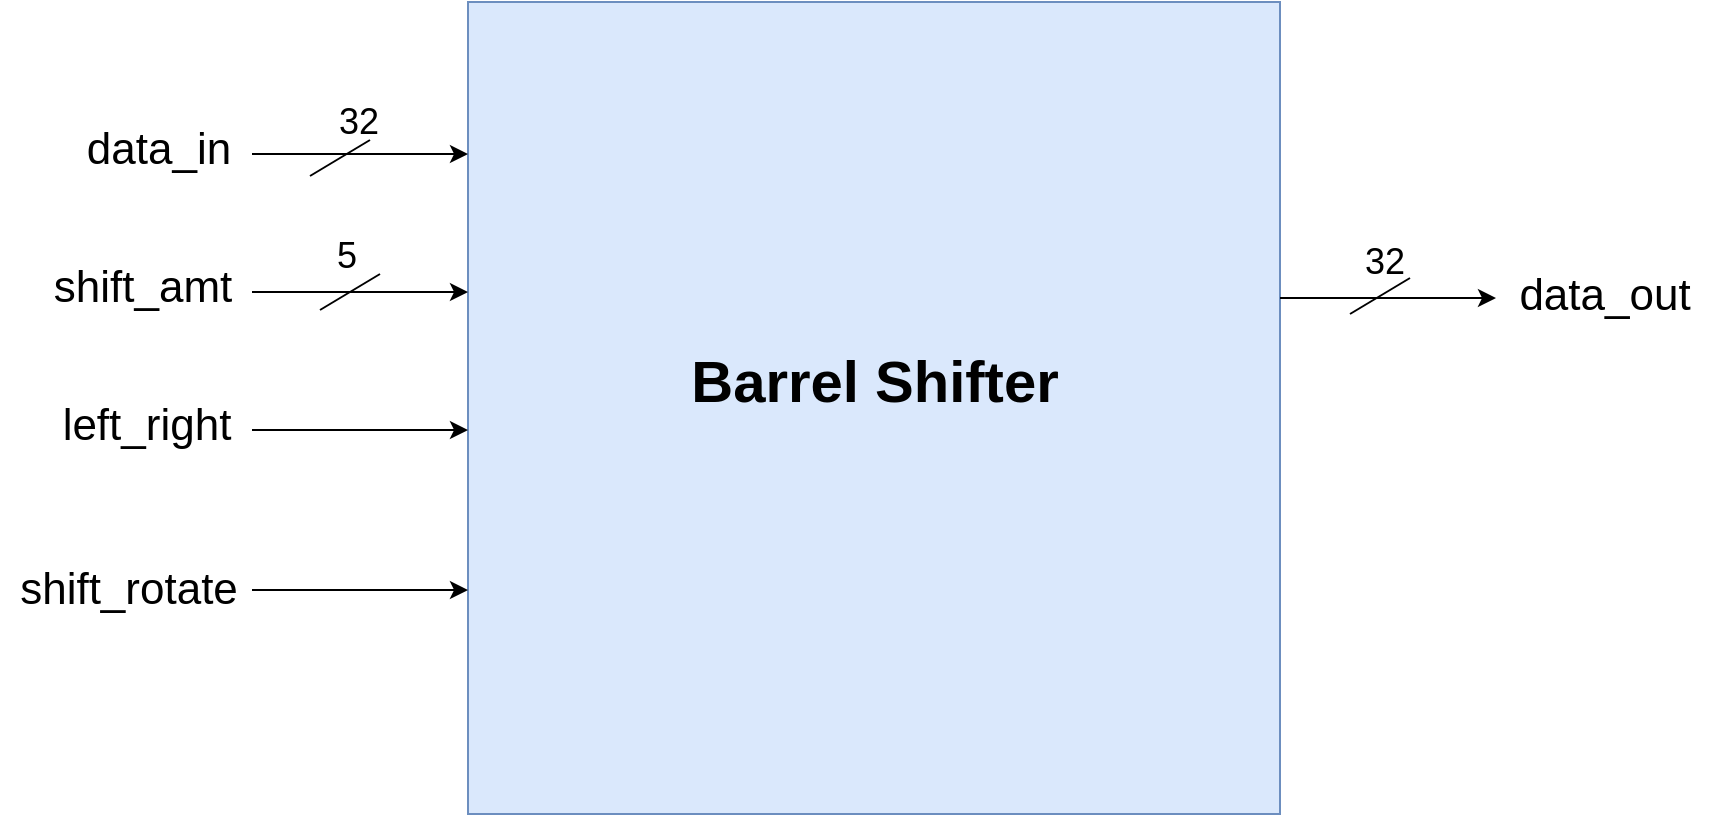 <mxfile version="26.0.15">
  <diagram name="Page-1" id="yWXa892mjVrpKRtvIbLN">
    <mxGraphModel dx="1764" dy="1242" grid="0" gridSize="10" guides="1" tooltips="1" connect="1" arrows="1" fold="1" page="1" pageScale="1" pageWidth="1700" pageHeight="1100" math="0" shadow="0">
      <root>
        <mxCell id="0" />
        <mxCell id="1" parent="0" />
        <mxCell id="lOypcsnCnZkWf9ElIBCr-1" value="" style="whiteSpace=wrap;html=1;aspect=fixed;fillColor=#dae8fc;strokeColor=#6c8ebf;" vertex="1" parent="1">
          <mxGeometry x="702" y="322" width="406" height="406" as="geometry" />
        </mxCell>
        <mxCell id="lOypcsnCnZkWf9ElIBCr-2" value="" style="endArrow=classic;html=1;rounded=0;" edge="1" parent="1">
          <mxGeometry width="50" height="50" relative="1" as="geometry">
            <mxPoint x="594" y="536" as="sourcePoint" />
            <mxPoint x="702" y="536" as="targetPoint" />
          </mxGeometry>
        </mxCell>
        <mxCell id="lOypcsnCnZkWf9ElIBCr-3" value="" style="endArrow=classic;html=1;rounded=0;" edge="1" parent="1">
          <mxGeometry width="50" height="50" relative="1" as="geometry">
            <mxPoint x="594" y="398" as="sourcePoint" />
            <mxPoint x="702" y="398" as="targetPoint" />
          </mxGeometry>
        </mxCell>
        <mxCell id="lOypcsnCnZkWf9ElIBCr-4" value="" style="endArrow=classic;html=1;rounded=0;" edge="1" parent="1">
          <mxGeometry width="50" height="50" relative="1" as="geometry">
            <mxPoint x="594" y="467" as="sourcePoint" />
            <mxPoint x="702" y="467" as="targetPoint" />
          </mxGeometry>
        </mxCell>
        <mxCell id="lOypcsnCnZkWf9ElIBCr-5" value="" style="endArrow=classic;html=1;rounded=0;" edge="1" parent="1">
          <mxGeometry width="50" height="50" relative="1" as="geometry">
            <mxPoint x="594" y="616" as="sourcePoint" />
            <mxPoint x="702" y="616" as="targetPoint" />
          </mxGeometry>
        </mxCell>
        <mxCell id="lOypcsnCnZkWf9ElIBCr-6" value="" style="endArrow=none;html=1;rounded=0;" edge="1" parent="1">
          <mxGeometry width="50" height="50" relative="1" as="geometry">
            <mxPoint x="623" y="409" as="sourcePoint" />
            <mxPoint x="653" y="391" as="targetPoint" />
          </mxGeometry>
        </mxCell>
        <mxCell id="lOypcsnCnZkWf9ElIBCr-7" value="" style="endArrow=none;html=1;rounded=0;" edge="1" parent="1">
          <mxGeometry width="50" height="50" relative="1" as="geometry">
            <mxPoint x="628" y="476" as="sourcePoint" />
            <mxPoint x="658" y="458" as="targetPoint" />
          </mxGeometry>
        </mxCell>
        <mxCell id="lOypcsnCnZkWf9ElIBCr-9" value="" style="endArrow=none;html=1;rounded=0;" edge="1" parent="1">
          <mxGeometry width="50" height="50" relative="1" as="geometry">
            <mxPoint x="1143" y="478" as="sourcePoint" />
            <mxPoint x="1173" y="460" as="targetPoint" />
          </mxGeometry>
        </mxCell>
        <mxCell id="lOypcsnCnZkWf9ElIBCr-10" value="" style="endArrow=classic;html=1;rounded=0;" edge="1" parent="1">
          <mxGeometry width="50" height="50" relative="1" as="geometry">
            <mxPoint x="1108" y="470" as="sourcePoint" />
            <mxPoint x="1216" y="470" as="targetPoint" />
          </mxGeometry>
        </mxCell>
        <mxCell id="lOypcsnCnZkWf9ElIBCr-11" value="&lt;font style=&quot;font-size: 22px;&quot;&gt;shift_amt&lt;/font&gt;" style="text;html=1;align=center;verticalAlign=middle;resizable=0;points=[];autosize=1;strokeColor=none;fillColor=none;" vertex="1" parent="1">
          <mxGeometry x="485" y="446" width="107" height="38" as="geometry" />
        </mxCell>
        <mxCell id="lOypcsnCnZkWf9ElIBCr-12" value="&lt;font style=&quot;font-size: 22px;&quot;&gt;data_in&lt;/font&gt;" style="text;html=1;align=center;verticalAlign=middle;resizable=0;points=[];autosize=1;strokeColor=none;fillColor=none;" vertex="1" parent="1">
          <mxGeometry x="502" y="377" width="90" height="38" as="geometry" />
        </mxCell>
        <mxCell id="lOypcsnCnZkWf9ElIBCr-13" value="&lt;font style=&quot;font-size: 22px;&quot;&gt;data_out&lt;/font&gt;" style="text;html=1;align=center;verticalAlign=middle;resizable=0;points=[];autosize=1;strokeColor=none;fillColor=none;" vertex="1" parent="1">
          <mxGeometry x="1218" y="450" width="104" height="38" as="geometry" />
        </mxCell>
        <mxCell id="lOypcsnCnZkWf9ElIBCr-14" value="&lt;font style=&quot;font-size: 22px;&quot;&gt;left_right&lt;/font&gt;" style="text;html=1;align=center;verticalAlign=middle;resizable=0;points=[];autosize=1;strokeColor=none;fillColor=none;" vertex="1" parent="1">
          <mxGeometry x="490" y="515" width="102" height="38" as="geometry" />
        </mxCell>
        <mxCell id="lOypcsnCnZkWf9ElIBCr-15" value="&lt;font style=&quot;font-size: 22px;&quot;&gt;shift_rotate&lt;/font&gt;" style="text;html=1;align=center;verticalAlign=middle;resizable=0;points=[];autosize=1;strokeColor=none;fillColor=none;" vertex="1" parent="1">
          <mxGeometry x="468" y="597" width="127" height="38" as="geometry" />
        </mxCell>
        <mxCell id="lOypcsnCnZkWf9ElIBCr-16" value="&lt;font style=&quot;font-size: 18px;&quot;&gt;32&lt;/font&gt;" style="text;html=1;align=center;verticalAlign=middle;resizable=0;points=[];autosize=1;strokeColor=none;fillColor=none;" vertex="1" parent="1">
          <mxGeometry x="628" y="365" width="38" height="34" as="geometry" />
        </mxCell>
        <mxCell id="lOypcsnCnZkWf9ElIBCr-17" value="&lt;font style=&quot;font-size: 18px;&quot;&gt;32&lt;/font&gt;" style="text;html=1;align=center;verticalAlign=middle;resizable=0;points=[];autosize=1;strokeColor=none;fillColor=none;" vertex="1" parent="1">
          <mxGeometry x="1141" y="435" width="38" height="34" as="geometry" />
        </mxCell>
        <mxCell id="lOypcsnCnZkWf9ElIBCr-18" value="&lt;font style=&quot;font-size: 18px;&quot;&gt;5&lt;/font&gt;" style="text;html=1;align=center;verticalAlign=middle;resizable=0;points=[];autosize=1;strokeColor=none;fillColor=none;" vertex="1" parent="1">
          <mxGeometry x="627" y="432" width="28" height="34" as="geometry" />
        </mxCell>
        <mxCell id="lOypcsnCnZkWf9ElIBCr-19" value="&lt;font style=&quot;font-size: 29px;&quot;&gt;&lt;b&gt;Barrel Shifter&lt;/b&gt;&lt;/font&gt;" style="text;html=1;align=center;verticalAlign=middle;resizable=0;points=[];autosize=1;strokeColor=none;fillColor=none;" vertex="1" parent="1">
          <mxGeometry x="804" y="488" width="202" height="47" as="geometry" />
        </mxCell>
      </root>
    </mxGraphModel>
  </diagram>
</mxfile>
